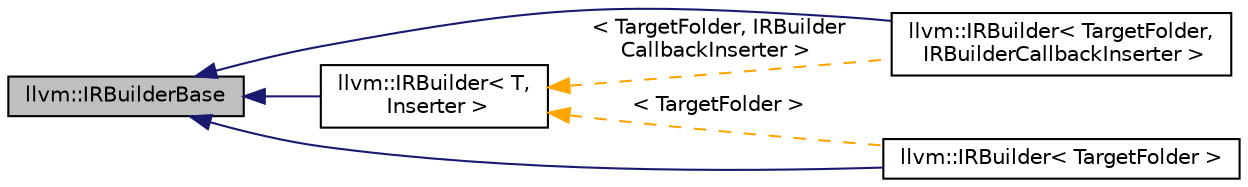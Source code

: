 digraph "llvm::IRBuilderBase"
{
 // LATEX_PDF_SIZE
  bgcolor="transparent";
  edge [fontname="Helvetica",fontsize="10",labelfontname="Helvetica",labelfontsize="10"];
  node [fontname="Helvetica",fontsize="10",shape="box"];
  rankdir="LR";
  Node1 [label="llvm::IRBuilderBase",height=0.2,width=0.4,color="black", fillcolor="grey75", style="filled", fontcolor="black",tooltip="Common base class shared among various IRBuilders."];
  Node1 -> Node2 [dir="back",color="midnightblue",fontsize="10",style="solid",fontname="Helvetica"];
  Node2 [label="llvm::IRBuilder\< TargetFolder,\l IRBuilderCallbackInserter \>",height=0.2,width=0.4,color="black",URL="$classllvm_1_1IRBuilder.html",tooltip=" "];
  Node1 -> Node3 [dir="back",color="midnightblue",fontsize="10",style="solid",fontname="Helvetica"];
  Node3 [label="llvm::IRBuilder\< TargetFolder \>",height=0.2,width=0.4,color="black",URL="$classllvm_1_1IRBuilder.html",tooltip=" "];
  Node1 -> Node4 [dir="back",color="midnightblue",fontsize="10",style="solid",fontname="Helvetica"];
  Node4 [label="llvm::IRBuilder\< T,\l Inserter \>",height=0.2,width=0.4,color="black",URL="$classllvm_1_1IRBuilder.html",tooltip="This provides a uniform API for creating instructions and inserting them into a basic block: either a..."];
  Node4 -> Node2 [dir="back",color="orange",fontsize="10",style="dashed",label=" \< TargetFolder, IRBuilder\lCallbackInserter \>" ,fontname="Helvetica"];
  Node4 -> Node3 [dir="back",color="orange",fontsize="10",style="dashed",label=" \< TargetFolder \>" ,fontname="Helvetica"];
}
